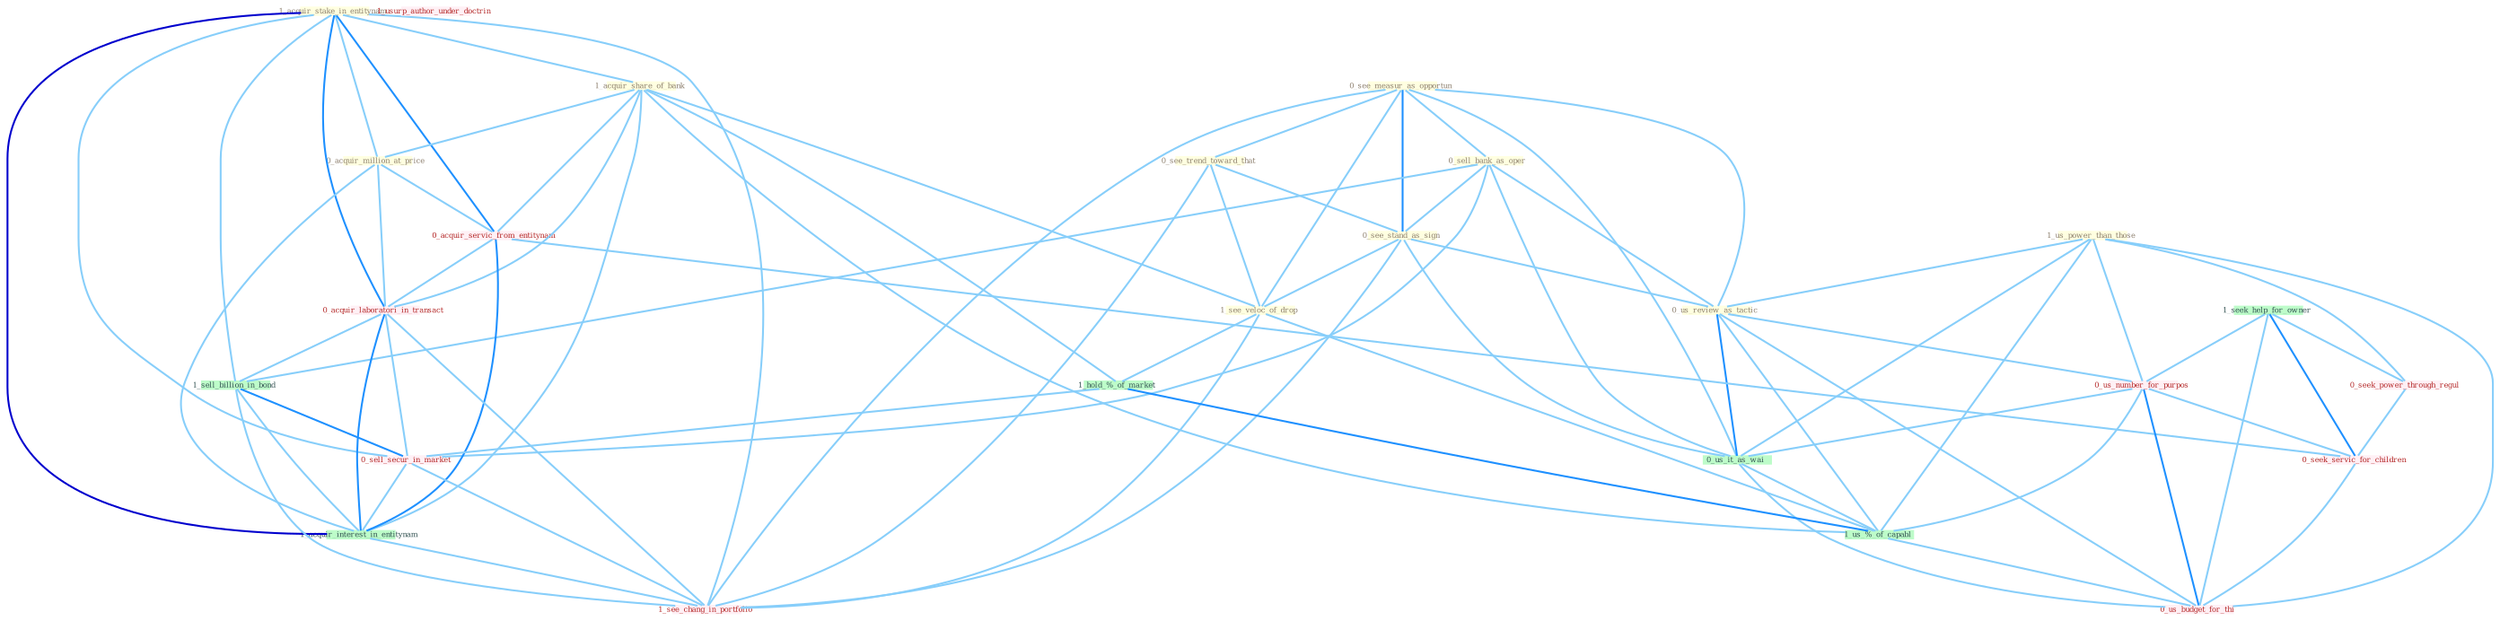 Graph G{ 
    node
    [shape=polygon,style=filled,width=.5,height=.06,color="#BDFCC9",fixedsize=true,fontsize=4,
    fontcolor="#2f4f4f"];
    {node
    [color="#ffffe0", fontcolor="#8b7d6b"] "0_see_measur_as_opportun " "1_acquir_stake_in_entitynam " "0_see_trend_toward_that " "1_acquir_share_of_bank " "0_sell_bank_as_oper " "0_see_stand_as_sign " "1_see_veloc_of_drop " "0_acquir_million_at_price " "1_us_power_than_those " "0_us_review_as_tactic "}
{node [color="#fff0f5", fontcolor="#b22222"] "0_acquir_servic_from_entitynam " "0_seek_power_through_regul " "0_us_number_for_purpos " "0_acquir_laboratori_in_transact " "1_usurp_author_under_doctrin " "0_sell_secur_in_market " "0_seek_servic_for_children " "1_see_chang_in_portfolio " "0_us_budget_for_thi "}
edge [color="#B0E2FF"];

	"0_see_measur_as_opportun " -- "0_see_trend_toward_that " [w="1", color="#87cefa" ];
	"0_see_measur_as_opportun " -- "0_sell_bank_as_oper " [w="1", color="#87cefa" ];
	"0_see_measur_as_opportun " -- "0_see_stand_as_sign " [w="2", color="#1e90ff" , len=0.8];
	"0_see_measur_as_opportun " -- "1_see_veloc_of_drop " [w="1", color="#87cefa" ];
	"0_see_measur_as_opportun " -- "0_us_review_as_tactic " [w="1", color="#87cefa" ];
	"0_see_measur_as_opportun " -- "0_us_it_as_wai " [w="1", color="#87cefa" ];
	"0_see_measur_as_opportun " -- "1_see_chang_in_portfolio " [w="1", color="#87cefa" ];
	"1_acquir_stake_in_entitynam " -- "1_acquir_share_of_bank " [w="1", color="#87cefa" ];
	"1_acquir_stake_in_entitynam " -- "0_acquir_million_at_price " [w="1", color="#87cefa" ];
	"1_acquir_stake_in_entitynam " -- "0_acquir_servic_from_entitynam " [w="2", color="#1e90ff" , len=0.8];
	"1_acquir_stake_in_entitynam " -- "0_acquir_laboratori_in_transact " [w="2", color="#1e90ff" , len=0.8];
	"1_acquir_stake_in_entitynam " -- "1_sell_billion_in_bond " [w="1", color="#87cefa" ];
	"1_acquir_stake_in_entitynam " -- "0_sell_secur_in_market " [w="1", color="#87cefa" ];
	"1_acquir_stake_in_entitynam " -- "1_acquir_interest_in_entitynam " [w="3", color="#0000cd" , len=0.6];
	"1_acquir_stake_in_entitynam " -- "1_see_chang_in_portfolio " [w="1", color="#87cefa" ];
	"0_see_trend_toward_that " -- "0_see_stand_as_sign " [w="1", color="#87cefa" ];
	"0_see_trend_toward_that " -- "1_see_veloc_of_drop " [w="1", color="#87cefa" ];
	"0_see_trend_toward_that " -- "1_see_chang_in_portfolio " [w="1", color="#87cefa" ];
	"1_acquir_share_of_bank " -- "1_see_veloc_of_drop " [w="1", color="#87cefa" ];
	"1_acquir_share_of_bank " -- "0_acquir_million_at_price " [w="1", color="#87cefa" ];
	"1_acquir_share_of_bank " -- "0_acquir_servic_from_entitynam " [w="1", color="#87cefa" ];
	"1_acquir_share_of_bank " -- "1_hold_%_of_market " [w="1", color="#87cefa" ];
	"1_acquir_share_of_bank " -- "0_acquir_laboratori_in_transact " [w="1", color="#87cefa" ];
	"1_acquir_share_of_bank " -- "1_us_%_of_capabl " [w="1", color="#87cefa" ];
	"1_acquir_share_of_bank " -- "1_acquir_interest_in_entitynam " [w="1", color="#87cefa" ];
	"0_sell_bank_as_oper " -- "0_see_stand_as_sign " [w="1", color="#87cefa" ];
	"0_sell_bank_as_oper " -- "0_us_review_as_tactic " [w="1", color="#87cefa" ];
	"0_sell_bank_as_oper " -- "1_sell_billion_in_bond " [w="1", color="#87cefa" ];
	"0_sell_bank_as_oper " -- "0_us_it_as_wai " [w="1", color="#87cefa" ];
	"0_sell_bank_as_oper " -- "0_sell_secur_in_market " [w="1", color="#87cefa" ];
	"0_see_stand_as_sign " -- "1_see_veloc_of_drop " [w="1", color="#87cefa" ];
	"0_see_stand_as_sign " -- "0_us_review_as_tactic " [w="1", color="#87cefa" ];
	"0_see_stand_as_sign " -- "0_us_it_as_wai " [w="1", color="#87cefa" ];
	"0_see_stand_as_sign " -- "1_see_chang_in_portfolio " [w="1", color="#87cefa" ];
	"1_see_veloc_of_drop " -- "1_hold_%_of_market " [w="1", color="#87cefa" ];
	"1_see_veloc_of_drop " -- "1_us_%_of_capabl " [w="1", color="#87cefa" ];
	"1_see_veloc_of_drop " -- "1_see_chang_in_portfolio " [w="1", color="#87cefa" ];
	"0_acquir_million_at_price " -- "0_acquir_servic_from_entitynam " [w="1", color="#87cefa" ];
	"0_acquir_million_at_price " -- "0_acquir_laboratori_in_transact " [w="1", color="#87cefa" ];
	"0_acquir_million_at_price " -- "1_acquir_interest_in_entitynam " [w="1", color="#87cefa" ];
	"1_us_power_than_those " -- "0_us_review_as_tactic " [w="1", color="#87cefa" ];
	"1_us_power_than_those " -- "0_seek_power_through_regul " [w="1", color="#87cefa" ];
	"1_us_power_than_those " -- "0_us_number_for_purpos " [w="1", color="#87cefa" ];
	"1_us_power_than_those " -- "0_us_it_as_wai " [w="1", color="#87cefa" ];
	"1_us_power_than_those " -- "1_us_%_of_capabl " [w="1", color="#87cefa" ];
	"1_us_power_than_those " -- "0_us_budget_for_thi " [w="1", color="#87cefa" ];
	"0_us_review_as_tactic " -- "0_us_number_for_purpos " [w="1", color="#87cefa" ];
	"0_us_review_as_tactic " -- "0_us_it_as_wai " [w="2", color="#1e90ff" , len=0.8];
	"0_us_review_as_tactic " -- "1_us_%_of_capabl " [w="1", color="#87cefa" ];
	"0_us_review_as_tactic " -- "0_us_budget_for_thi " [w="1", color="#87cefa" ];
	"1_seek_help_for_owner " -- "0_seek_power_through_regul " [w="1", color="#87cefa" ];
	"1_seek_help_for_owner " -- "0_us_number_for_purpos " [w="1", color="#87cefa" ];
	"1_seek_help_for_owner " -- "0_seek_servic_for_children " [w="2", color="#1e90ff" , len=0.8];
	"1_seek_help_for_owner " -- "0_us_budget_for_thi " [w="1", color="#87cefa" ];
	"0_acquir_servic_from_entitynam " -- "0_acquir_laboratori_in_transact " [w="1", color="#87cefa" ];
	"0_acquir_servic_from_entitynam " -- "1_acquir_interest_in_entitynam " [w="2", color="#1e90ff" , len=0.8];
	"0_acquir_servic_from_entitynam " -- "0_seek_servic_for_children " [w="1", color="#87cefa" ];
	"1_hold_%_of_market " -- "1_us_%_of_capabl " [w="2", color="#1e90ff" , len=0.8];
	"1_hold_%_of_market " -- "0_sell_secur_in_market " [w="1", color="#87cefa" ];
	"0_seek_power_through_regul " -- "0_seek_servic_for_children " [w="1", color="#87cefa" ];
	"0_us_number_for_purpos " -- "0_us_it_as_wai " [w="1", color="#87cefa" ];
	"0_us_number_for_purpos " -- "1_us_%_of_capabl " [w="1", color="#87cefa" ];
	"0_us_number_for_purpos " -- "0_seek_servic_for_children " [w="1", color="#87cefa" ];
	"0_us_number_for_purpos " -- "0_us_budget_for_thi " [w="2", color="#1e90ff" , len=0.8];
	"0_acquir_laboratori_in_transact " -- "1_sell_billion_in_bond " [w="1", color="#87cefa" ];
	"0_acquir_laboratori_in_transact " -- "0_sell_secur_in_market " [w="1", color="#87cefa" ];
	"0_acquir_laboratori_in_transact " -- "1_acquir_interest_in_entitynam " [w="2", color="#1e90ff" , len=0.8];
	"0_acquir_laboratori_in_transact " -- "1_see_chang_in_portfolio " [w="1", color="#87cefa" ];
	"1_sell_billion_in_bond " -- "0_sell_secur_in_market " [w="2", color="#1e90ff" , len=0.8];
	"1_sell_billion_in_bond " -- "1_acquir_interest_in_entitynam " [w="1", color="#87cefa" ];
	"1_sell_billion_in_bond " -- "1_see_chang_in_portfolio " [w="1", color="#87cefa" ];
	"0_us_it_as_wai " -- "1_us_%_of_capabl " [w="1", color="#87cefa" ];
	"0_us_it_as_wai " -- "0_us_budget_for_thi " [w="1", color="#87cefa" ];
	"1_us_%_of_capabl " -- "0_us_budget_for_thi " [w="1", color="#87cefa" ];
	"0_sell_secur_in_market " -- "1_acquir_interest_in_entitynam " [w="1", color="#87cefa" ];
	"0_sell_secur_in_market " -- "1_see_chang_in_portfolio " [w="1", color="#87cefa" ];
	"1_acquir_interest_in_entitynam " -- "1_see_chang_in_portfolio " [w="1", color="#87cefa" ];
	"0_seek_servic_for_children " -- "0_us_budget_for_thi " [w="1", color="#87cefa" ];
}